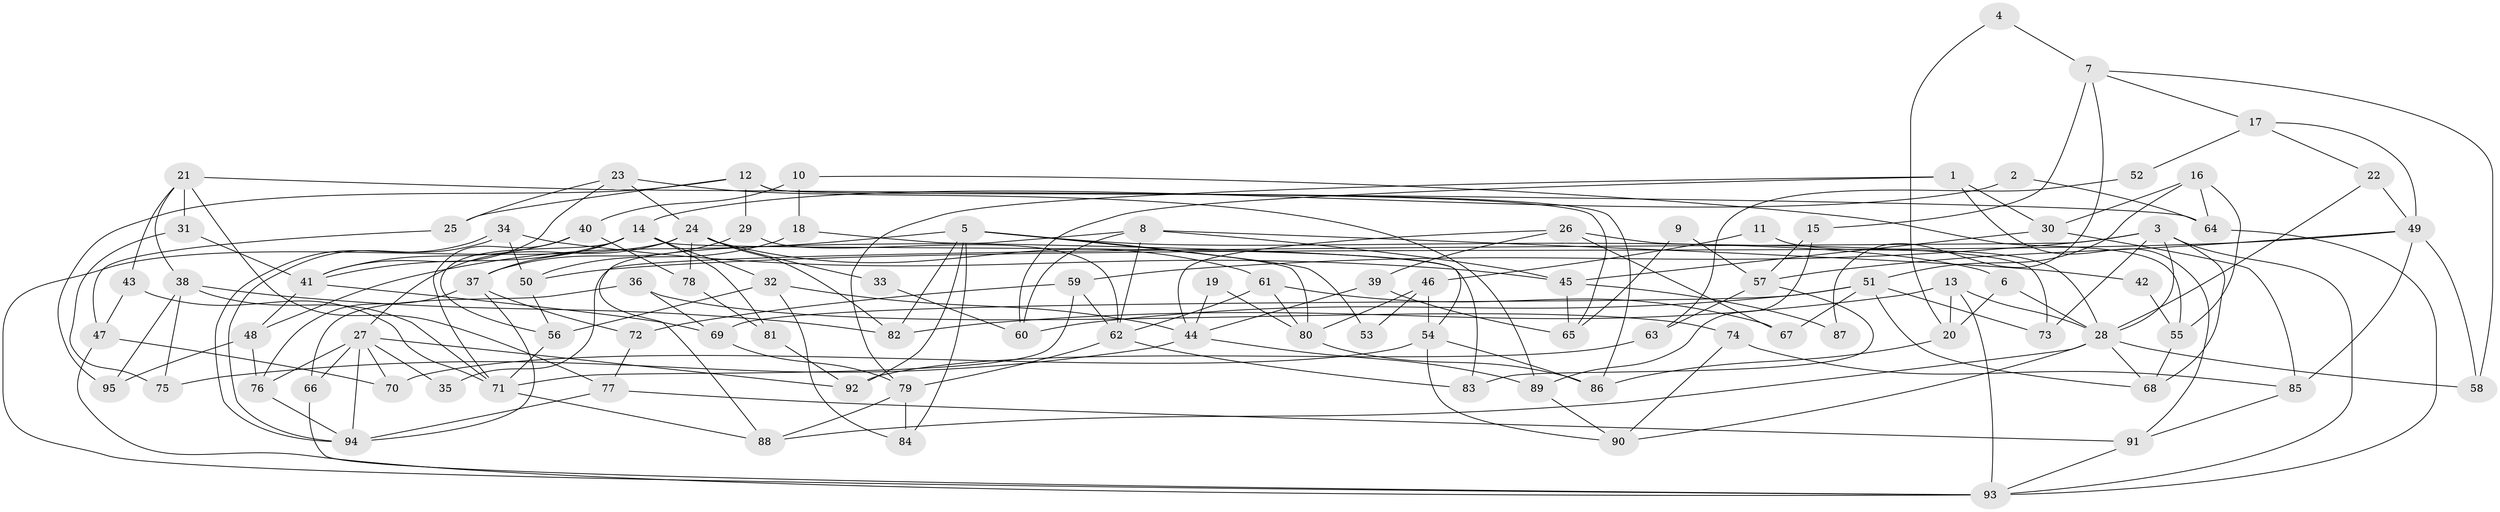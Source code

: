 // Generated by graph-tools (version 1.1) at 2025/50/03/09/25 03:50:05]
// undirected, 95 vertices, 190 edges
graph export_dot {
graph [start="1"]
  node [color=gray90,style=filled];
  1;
  2;
  3;
  4;
  5;
  6;
  7;
  8;
  9;
  10;
  11;
  12;
  13;
  14;
  15;
  16;
  17;
  18;
  19;
  20;
  21;
  22;
  23;
  24;
  25;
  26;
  27;
  28;
  29;
  30;
  31;
  32;
  33;
  34;
  35;
  36;
  37;
  38;
  39;
  40;
  41;
  42;
  43;
  44;
  45;
  46;
  47;
  48;
  49;
  50;
  51;
  52;
  53;
  54;
  55;
  56;
  57;
  58;
  59;
  60;
  61;
  62;
  63;
  64;
  65;
  66;
  67;
  68;
  69;
  70;
  71;
  72;
  73;
  74;
  75;
  76;
  77;
  78;
  79;
  80;
  81;
  82;
  83;
  84;
  85;
  86;
  87;
  88;
  89;
  90;
  91;
  92;
  93;
  94;
  95;
  1 -- 91;
  1 -- 79;
  1 -- 30;
  1 -- 60;
  2 -- 64;
  2 -- 14;
  3 -- 28;
  3 -- 59;
  3 -- 35;
  3 -- 68;
  3 -- 73;
  3 -- 93;
  4 -- 7;
  4 -- 20;
  5 -- 48;
  5 -- 82;
  5 -- 6;
  5 -- 53;
  5 -- 80;
  5 -- 84;
  5 -- 92;
  6 -- 20;
  6 -- 28;
  7 -- 17;
  7 -- 15;
  7 -- 58;
  7 -- 87;
  8 -- 88;
  8 -- 60;
  8 -- 42;
  8 -- 45;
  8 -- 62;
  9 -- 57;
  9 -- 65;
  10 -- 55;
  10 -- 40;
  10 -- 18;
  11 -- 28;
  11 -- 46;
  12 -- 86;
  12 -- 25;
  12 -- 29;
  12 -- 65;
  12 -- 95;
  13 -- 28;
  13 -- 93;
  13 -- 20;
  13 -- 82;
  14 -- 56;
  14 -- 41;
  14 -- 32;
  14 -- 37;
  14 -- 81;
  14 -- 83;
  15 -- 89;
  15 -- 57;
  16 -- 30;
  16 -- 51;
  16 -- 55;
  16 -- 64;
  17 -- 49;
  17 -- 22;
  17 -- 52;
  18 -- 50;
  18 -- 54;
  19 -- 44;
  19 -- 80;
  20 -- 86;
  21 -- 64;
  21 -- 77;
  21 -- 31;
  21 -- 38;
  21 -- 43;
  22 -- 49;
  22 -- 28;
  23 -- 89;
  23 -- 24;
  23 -- 25;
  23 -- 41;
  24 -- 82;
  24 -- 78;
  24 -- 27;
  24 -- 33;
  24 -- 61;
  24 -- 93;
  25 -- 47;
  26 -- 73;
  26 -- 67;
  26 -- 39;
  26 -- 44;
  27 -- 76;
  27 -- 35;
  27 -- 66;
  27 -- 70;
  27 -- 92;
  27 -- 94;
  28 -- 90;
  28 -- 58;
  28 -- 68;
  28 -- 88;
  29 -- 37;
  29 -- 62;
  30 -- 85;
  30 -- 45;
  31 -- 75;
  31 -- 41;
  32 -- 44;
  32 -- 56;
  32 -- 84;
  33 -- 60;
  34 -- 94;
  34 -- 94;
  34 -- 45;
  34 -- 50;
  36 -- 66;
  36 -- 69;
  36 -- 74;
  37 -- 94;
  37 -- 72;
  37 -- 76;
  38 -- 95;
  38 -- 71;
  38 -- 75;
  38 -- 82;
  39 -- 65;
  39 -- 44;
  40 -- 71;
  40 -- 41;
  40 -- 78;
  41 -- 48;
  41 -- 69;
  42 -- 55;
  43 -- 71;
  43 -- 47;
  44 -- 75;
  44 -- 89;
  45 -- 65;
  45 -- 87;
  46 -- 54;
  46 -- 80;
  46 -- 53;
  47 -- 93;
  47 -- 70;
  48 -- 76;
  48 -- 95;
  49 -- 50;
  49 -- 58;
  49 -- 57;
  49 -- 85;
  50 -- 56;
  51 -- 68;
  51 -- 69;
  51 -- 60;
  51 -- 67;
  51 -- 73;
  52 -- 63;
  54 -- 70;
  54 -- 86;
  54 -- 90;
  55 -- 68;
  56 -- 71;
  57 -- 83;
  57 -- 63;
  59 -- 62;
  59 -- 71;
  59 -- 72;
  61 -- 62;
  61 -- 67;
  61 -- 80;
  62 -- 79;
  62 -- 83;
  63 -- 92;
  64 -- 93;
  66 -- 93;
  69 -- 79;
  71 -- 88;
  72 -- 77;
  74 -- 85;
  74 -- 90;
  76 -- 94;
  77 -- 94;
  77 -- 91;
  78 -- 81;
  79 -- 84;
  79 -- 88;
  80 -- 86;
  81 -- 92;
  85 -- 91;
  89 -- 90;
  91 -- 93;
}
